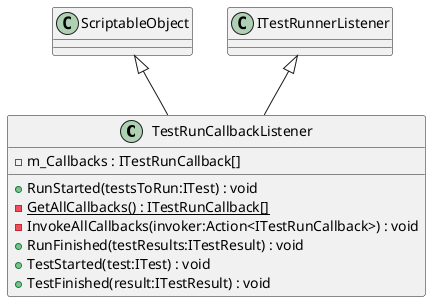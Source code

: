 @startuml
class TestRunCallbackListener {
    - m_Callbacks : ITestRunCallback[]
    + RunStarted(testsToRun:ITest) : void
    - {static} GetAllCallbacks() : ITestRunCallback[]
    - InvokeAllCallbacks(invoker:Action<ITestRunCallback>) : void
    + RunFinished(testResults:ITestResult) : void
    + TestStarted(test:ITest) : void
    + TestFinished(result:ITestResult) : void
}
ScriptableObject <|-- TestRunCallbackListener
ITestRunnerListener <|-- TestRunCallbackListener
@enduml
